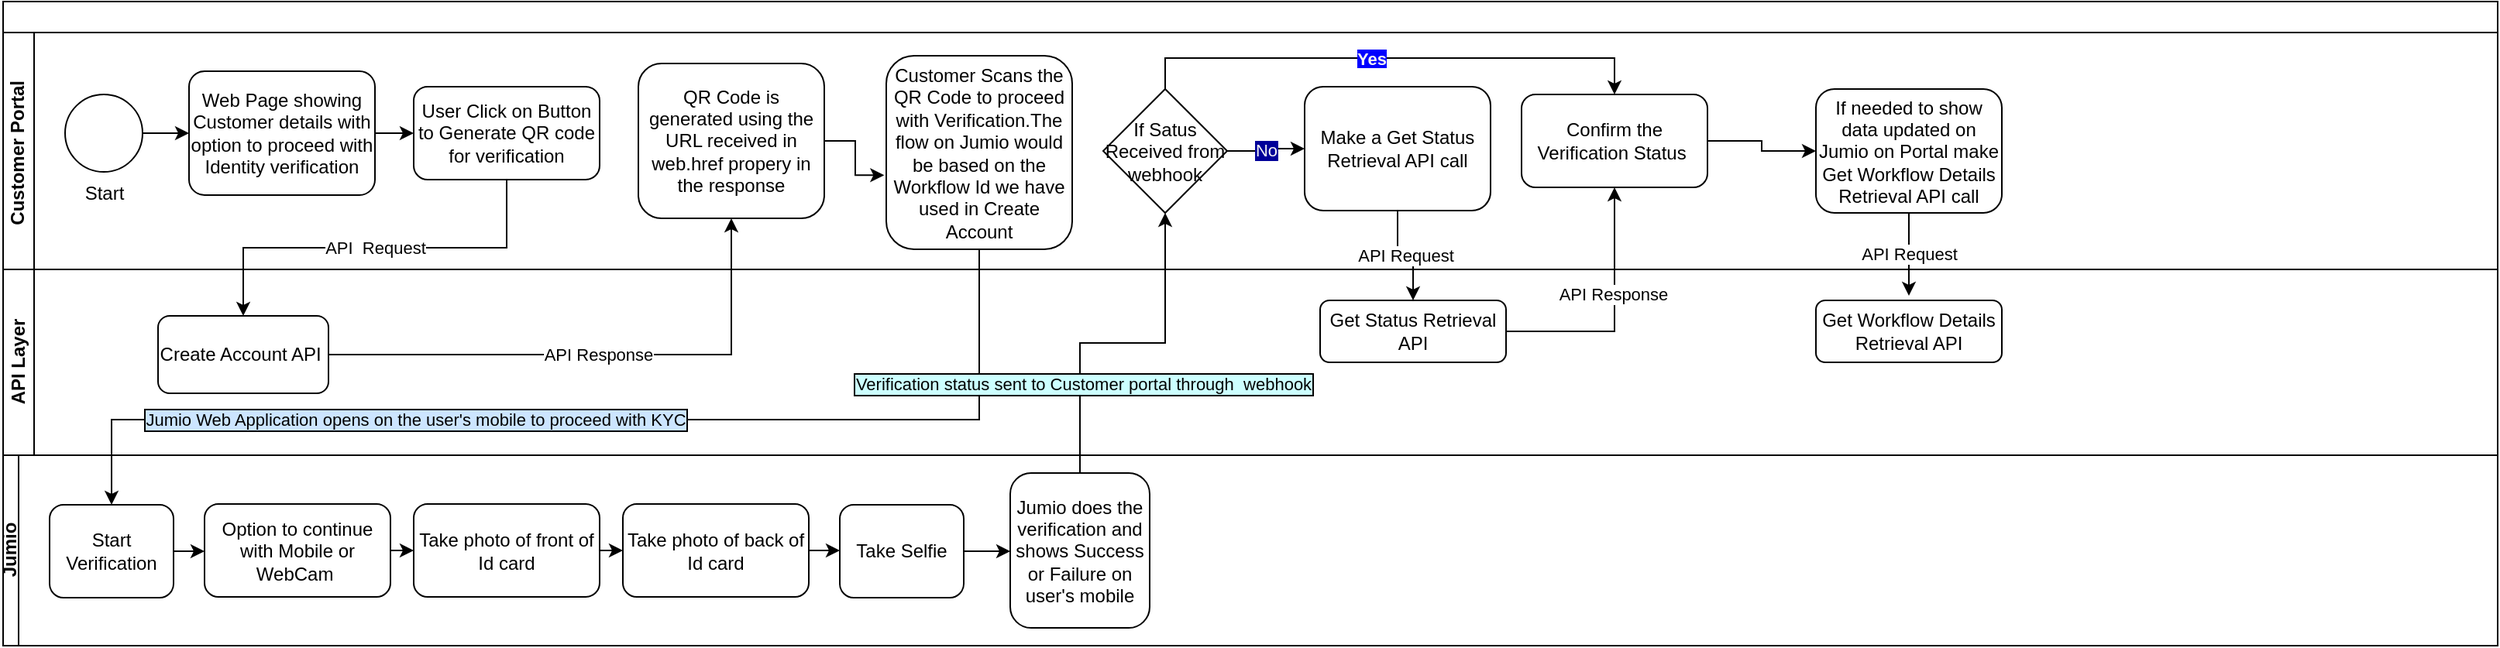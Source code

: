 <mxfile version="18.2.0" type="github" pages="2">
  <diagram id="0DOfvKG8S6cneYVyOeUs" name="Page-1">
    <mxGraphModel dx="782" dy="1568" grid="1" gridSize="10" guides="1" tooltips="1" connect="1" arrows="1" fold="1" page="1" pageScale="1" pageWidth="850" pageHeight="1100" math="0" shadow="0">
      <root>
        <mxCell id="0" />
        <mxCell id="1" parent="0" />
        <mxCell id="fhNnG0l1kMqkZGUSGfYO-2" value="" style="swimlane;html=1;childLayout=stackLayout;resizeParent=1;resizeParentMax=0;horizontal=1;startSize=20;horizontalStack=0;" vertex="1" parent="1">
          <mxGeometry x="80" y="-90" width="1610" height="416" as="geometry" />
        </mxCell>
        <mxCell id="fhNnG0l1kMqkZGUSGfYO-20" value="API&amp;nbsp; Request" style="edgeStyle=orthogonalEdgeStyle;rounded=0;orthogonalLoop=1;jettySize=auto;html=1;exitX=0.5;exitY=1;exitDx=0;exitDy=0;entryX=0.5;entryY=0;entryDx=0;entryDy=0;" edge="1" parent="fhNnG0l1kMqkZGUSGfYO-2" source="fhNnG0l1kMqkZGUSGfYO-16" target="fhNnG0l1kMqkZGUSGfYO-19">
          <mxGeometry relative="1" as="geometry" />
        </mxCell>
        <mxCell id="fhNnG0l1kMqkZGUSGfYO-22" value="API Response" style="edgeStyle=orthogonalEdgeStyle;rounded=0;orthogonalLoop=1;jettySize=auto;html=1;exitX=1;exitY=0.5;exitDx=0;exitDy=0;entryX=0.5;entryY=1;entryDx=0;entryDy=0;" edge="1" parent="fhNnG0l1kMqkZGUSGfYO-2" source="fhNnG0l1kMqkZGUSGfYO-19" target="fhNnG0l1kMqkZGUSGfYO-21">
          <mxGeometry relative="1" as="geometry" />
        </mxCell>
        <mxCell id="fhNnG0l1kMqkZGUSGfYO-37" style="edgeStyle=orthogonalEdgeStyle;rounded=0;orthogonalLoop=1;jettySize=auto;html=1;exitX=0.5;exitY=1;exitDx=0;exitDy=0;entryX=0.5;entryY=0;entryDx=0;entryDy=0;" edge="1" parent="fhNnG0l1kMqkZGUSGfYO-2" source="fhNnG0l1kMqkZGUSGfYO-24" target="fhNnG0l1kMqkZGUSGfYO-27">
          <mxGeometry relative="1" as="geometry">
            <mxPoint x="60" y="280" as="targetPoint" />
            <Array as="points">
              <mxPoint x="630" y="270" />
              <mxPoint x="70" y="270" />
            </Array>
          </mxGeometry>
        </mxCell>
        <mxCell id="fhNnG0l1kMqkZGUSGfYO-43" value="Jumio Web Application opens on the user&#39;s mobile to proceed with KYC" style="edgeLabel;html=1;align=center;verticalAlign=middle;resizable=0;points=[];labelBackgroundColor=#CCE5FF;labelBorderColor=default;" vertex="1" connectable="0" parent="fhNnG0l1kMqkZGUSGfYO-37">
          <mxGeometry x="0.308" relative="1" as="geometry">
            <mxPoint as="offset" />
          </mxGeometry>
        </mxCell>
        <mxCell id="fhNnG0l1kMqkZGUSGfYO-3" value="Customer Portal&amp;nbsp;" style="swimlane;html=1;startSize=20;horizontal=0;" vertex="1" parent="fhNnG0l1kMqkZGUSGfYO-2">
          <mxGeometry y="20" width="1610" height="153" as="geometry" />
        </mxCell>
        <mxCell id="fhNnG0l1kMqkZGUSGfYO-18" style="edgeStyle=orthogonalEdgeStyle;rounded=0;orthogonalLoop=1;jettySize=auto;html=1;exitX=1;exitY=0.5;exitDx=0;exitDy=0;exitPerimeter=0;entryX=0;entryY=0.5;entryDx=0;entryDy=0;" edge="1" parent="fhNnG0l1kMqkZGUSGfYO-3" source="fhNnG0l1kMqkZGUSGfYO-9" target="fhNnG0l1kMqkZGUSGfYO-16">
          <mxGeometry relative="1" as="geometry" />
        </mxCell>
        <mxCell id="fhNnG0l1kMqkZGUSGfYO-9" value="Web Page showing Customer details with option to proceed with Identity verification" style="points=[[0.25,0,0],[0.5,0,0],[0.75,0,0],[1,0.25,0],[1,0.5,0],[1,0.75,0],[0.75,1,0],[0.5,1,0],[0.25,1,0],[0,0.75,0],[0,0.5,0],[0,0.25,0]];shape=mxgraph.bpmn.task;whiteSpace=wrap;rectStyle=rounded;size=10;taskMarker=abstract;" vertex="1" parent="fhNnG0l1kMqkZGUSGfYO-3">
          <mxGeometry x="120" y="25" width="120" height="80" as="geometry" />
        </mxCell>
        <mxCell id="fhNnG0l1kMqkZGUSGfYO-17" style="edgeStyle=orthogonalEdgeStyle;rounded=0;orthogonalLoop=1;jettySize=auto;html=1;exitX=1;exitY=0.5;exitDx=0;exitDy=0;exitPerimeter=0;entryX=0;entryY=0.5;entryDx=0;entryDy=0;entryPerimeter=0;" edge="1" parent="fhNnG0l1kMqkZGUSGfYO-3" source="fhNnG0l1kMqkZGUSGfYO-10" target="fhNnG0l1kMqkZGUSGfYO-9">
          <mxGeometry relative="1" as="geometry" />
        </mxCell>
        <mxCell id="fhNnG0l1kMqkZGUSGfYO-10" value="Start" style="points=[[0.145,0.145,0],[0.5,0,0],[0.855,0.145,0],[1,0.5,0],[0.855,0.855,0],[0.5,1,0],[0.145,0.855,0],[0,0.5,0]];shape=mxgraph.bpmn.event;html=1;verticalLabelPosition=bottom;labelBackgroundColor=#ffffff;verticalAlign=top;align=center;perimeter=ellipsePerimeter;outlineConnect=0;aspect=fixed;outline=standard;symbol=general;" vertex="1" parent="fhNnG0l1kMqkZGUSGfYO-3">
          <mxGeometry x="40" y="40" width="50" height="50" as="geometry" />
        </mxCell>
        <mxCell id="fhNnG0l1kMqkZGUSGfYO-16" value="User Click on Button to Generate QR code for verification" style="rounded=1;whiteSpace=wrap;html=1;" vertex="1" parent="fhNnG0l1kMqkZGUSGfYO-3">
          <mxGeometry x="265" y="35" width="120" height="60" as="geometry" />
        </mxCell>
        <mxCell id="fhNnG0l1kMqkZGUSGfYO-25" style="edgeStyle=orthogonalEdgeStyle;rounded=0;orthogonalLoop=1;jettySize=auto;html=1;entryX=-0.011;entryY=0.617;entryDx=0;entryDy=0;entryPerimeter=0;" edge="1" parent="fhNnG0l1kMqkZGUSGfYO-3" source="fhNnG0l1kMqkZGUSGfYO-21" target="fhNnG0l1kMqkZGUSGfYO-24">
          <mxGeometry relative="1" as="geometry" />
        </mxCell>
        <mxCell id="fhNnG0l1kMqkZGUSGfYO-21" value="QR Code is generated using the URL received in web.href propery in the response" style="rounded=1;whiteSpace=wrap;html=1;" vertex="1" parent="fhNnG0l1kMqkZGUSGfYO-3">
          <mxGeometry x="410" y="20" width="120" height="100" as="geometry" />
        </mxCell>
        <mxCell id="fhNnG0l1kMqkZGUSGfYO-24" value="Customer Scans the QR Code to proceed with Verification.The flow on Jumio would be based on the Workflow Id we have used in Create Account" style="rounded=1;whiteSpace=wrap;html=1;" vertex="1" parent="fhNnG0l1kMqkZGUSGfYO-3">
          <mxGeometry x="570" y="15" width="120" height="125" as="geometry" />
        </mxCell>
        <mxCell id="J_5IZ1ZhDoMUDhB4Jlvp-22" value="No" style="edgeStyle=orthogonalEdgeStyle;rounded=0;orthogonalLoop=1;jettySize=auto;html=1;exitX=1;exitY=0.5;exitDx=0;exitDy=0;entryX=0;entryY=0.5;entryDx=0;entryDy=0;labelBackgroundColor=#000099;fontColor=#F5F5F5;" edge="1" parent="fhNnG0l1kMqkZGUSGfYO-3" source="J_5IZ1ZhDoMUDhB4Jlvp-4" target="J_5IZ1ZhDoMUDhB4Jlvp-18">
          <mxGeometry relative="1" as="geometry" />
        </mxCell>
        <mxCell id="J_5IZ1ZhDoMUDhB4Jlvp-4" value="If Satus Received from webhook" style="rhombus;whiteSpace=wrap;html=1;labelBackgroundColor=none;labelBorderColor=none;" vertex="1" parent="fhNnG0l1kMqkZGUSGfYO-3">
          <mxGeometry x="710" y="36.5" width="80" height="80" as="geometry" />
        </mxCell>
        <mxCell id="J_5IZ1ZhDoMUDhB4Jlvp-5" value="If needed to show data updated on Jumio on Portal make Get Workflow Details Retrieval API call" style="rounded=1;whiteSpace=wrap;html=1;labelBackgroundColor=none;labelBorderColor=none;" vertex="1" parent="fhNnG0l1kMqkZGUSGfYO-3">
          <mxGeometry x="1170" y="36.5" width="120" height="80" as="geometry" />
        </mxCell>
        <mxCell id="J_5IZ1ZhDoMUDhB4Jlvp-11" style="edgeStyle=orthogonalEdgeStyle;rounded=0;orthogonalLoop=1;jettySize=auto;html=1;exitX=0.5;exitY=0;exitDx=0;exitDy=0;fontColor=#F5F5F5;entryX=0.5;entryY=0;entryDx=0;entryDy=0;" edge="1" parent="fhNnG0l1kMqkZGUSGfYO-3" source="J_5IZ1ZhDoMUDhB4Jlvp-4" target="J_5IZ1ZhDoMUDhB4Jlvp-26">
          <mxGeometry relative="1" as="geometry">
            <mxPoint x="1040" y="10" as="targetPoint" />
          </mxGeometry>
        </mxCell>
        <mxCell id="J_5IZ1ZhDoMUDhB4Jlvp-13" value="&lt;span style=&quot;background-color: rgb(0, 0, 255);&quot;&gt;&lt;b&gt;Yes&lt;/b&gt;&lt;/span&gt;" style="edgeLabel;html=1;align=center;verticalAlign=middle;resizable=0;points=[];fontColor=#F5F5F5;" vertex="1" connectable="0" parent="J_5IZ1ZhDoMUDhB4Jlvp-11">
          <mxGeometry x="-0.084" relative="1" as="geometry">
            <mxPoint as="offset" />
          </mxGeometry>
        </mxCell>
        <mxCell id="J_5IZ1ZhDoMUDhB4Jlvp-18" value="Make a Get Status Retrieval API call" style="rounded=1;whiteSpace=wrap;html=1;labelBackgroundColor=none;labelBorderColor=none;" vertex="1" parent="fhNnG0l1kMqkZGUSGfYO-3">
          <mxGeometry x="840" y="35" width="120" height="80" as="geometry" />
        </mxCell>
        <mxCell id="J_5IZ1ZhDoMUDhB4Jlvp-31" style="edgeStyle=orthogonalEdgeStyle;rounded=0;orthogonalLoop=1;jettySize=auto;html=1;exitX=1;exitY=0.5;exitDx=0;exitDy=0;entryX=0;entryY=0.5;entryDx=0;entryDy=0;labelBackgroundColor=#FFFFFF;fontColor=#000000;" edge="1" parent="fhNnG0l1kMqkZGUSGfYO-3" source="J_5IZ1ZhDoMUDhB4Jlvp-26" target="J_5IZ1ZhDoMUDhB4Jlvp-5">
          <mxGeometry relative="1" as="geometry" />
        </mxCell>
        <mxCell id="J_5IZ1ZhDoMUDhB4Jlvp-26" value="Confirm the Verification Status&amp;nbsp;" style="rounded=1;whiteSpace=wrap;html=1;labelBackgroundColor=#FFFFFF;labelBorderColor=none;fontColor=#000000;" vertex="1" parent="fhNnG0l1kMqkZGUSGfYO-3">
          <mxGeometry x="980" y="40" width="120" height="60" as="geometry" />
        </mxCell>
        <mxCell id="fhNnG0l1kMqkZGUSGfYO-4" value="API Layer" style="swimlane;html=1;startSize=20;horizontal=0;" vertex="1" parent="fhNnG0l1kMqkZGUSGfYO-2">
          <mxGeometry y="173" width="1610" height="120" as="geometry" />
        </mxCell>
        <mxCell id="fhNnG0l1kMqkZGUSGfYO-19" value="Create Account API&amp;nbsp;" style="rounded=1;whiteSpace=wrap;html=1;" vertex="1" parent="fhNnG0l1kMqkZGUSGfYO-4">
          <mxGeometry x="100" y="30" width="110" height="50" as="geometry" />
        </mxCell>
        <mxCell id="J_5IZ1ZhDoMUDhB4Jlvp-23" value="Get Status Retrieval API" style="rounded=1;whiteSpace=wrap;html=1;labelBackgroundColor=#FFFFFF;labelBorderColor=none;fontColor=#000000;" vertex="1" parent="fhNnG0l1kMqkZGUSGfYO-4">
          <mxGeometry x="850" y="20" width="120" height="40" as="geometry" />
        </mxCell>
        <mxCell id="J_5IZ1ZhDoMUDhB4Jlvp-32" value="Get Workflow Details Retrieval API" style="rounded=1;whiteSpace=wrap;html=1;labelBackgroundColor=#FFFFFF;labelBorderColor=none;fontColor=#000000;" vertex="1" parent="fhNnG0l1kMqkZGUSGfYO-4">
          <mxGeometry x="1170" y="20" width="120" height="40" as="geometry" />
        </mxCell>
        <mxCell id="fhNnG0l1kMqkZGUSGfYO-5" value="Jumio" style="swimlane;html=1;startSize=10;horizontal=0;" vertex="1" parent="fhNnG0l1kMqkZGUSGfYO-2">
          <mxGeometry y="293" width="1610" height="123" as="geometry">
            <mxRectangle y="293" width="722" height="20" as="alternateBounds" />
          </mxGeometry>
        </mxCell>
        <mxCell id="fhNnG0l1kMqkZGUSGfYO-33" style="edgeStyle=orthogonalEdgeStyle;rounded=0;orthogonalLoop=1;jettySize=auto;html=1;exitX=1;exitY=0.5;exitDx=0;exitDy=0;entryX=0;entryY=0.5;entryDx=0;entryDy=0;" edge="1" parent="fhNnG0l1kMqkZGUSGfYO-5" source="fhNnG0l1kMqkZGUSGfYO-27" target="fhNnG0l1kMqkZGUSGfYO-29">
          <mxGeometry relative="1" as="geometry" />
        </mxCell>
        <mxCell id="fhNnG0l1kMqkZGUSGfYO-27" value="Start Verification" style="rounded=1;whiteSpace=wrap;html=1;" vertex="1" parent="fhNnG0l1kMqkZGUSGfYO-5">
          <mxGeometry x="30" y="32" width="80" height="60" as="geometry" />
        </mxCell>
        <mxCell id="fhNnG0l1kMqkZGUSGfYO-34" style="edgeStyle=orthogonalEdgeStyle;rounded=0;orthogonalLoop=1;jettySize=auto;html=1;exitX=1;exitY=0.5;exitDx=0;exitDy=0;entryX=0;entryY=0.5;entryDx=0;entryDy=0;" edge="1" parent="fhNnG0l1kMqkZGUSGfYO-5" source="fhNnG0l1kMqkZGUSGfYO-29" target="fhNnG0l1kMqkZGUSGfYO-30">
          <mxGeometry relative="1" as="geometry" />
        </mxCell>
        <mxCell id="fhNnG0l1kMqkZGUSGfYO-29" value="Option to continue with Mobile or WebCam&amp;nbsp;" style="rounded=1;whiteSpace=wrap;html=1;" vertex="1" parent="fhNnG0l1kMqkZGUSGfYO-5">
          <mxGeometry x="130" y="31.5" width="120" height="60" as="geometry" />
        </mxCell>
        <mxCell id="fhNnG0l1kMqkZGUSGfYO-35" style="edgeStyle=orthogonalEdgeStyle;rounded=0;orthogonalLoop=1;jettySize=auto;html=1;exitX=1;exitY=0.5;exitDx=0;exitDy=0;entryX=0;entryY=0.5;entryDx=0;entryDy=0;" edge="1" parent="fhNnG0l1kMqkZGUSGfYO-5" source="fhNnG0l1kMqkZGUSGfYO-30" target="fhNnG0l1kMqkZGUSGfYO-31">
          <mxGeometry relative="1" as="geometry" />
        </mxCell>
        <mxCell id="fhNnG0l1kMqkZGUSGfYO-30" value="Take photo of front of Id card" style="rounded=1;whiteSpace=wrap;html=1;" vertex="1" parent="fhNnG0l1kMqkZGUSGfYO-5">
          <mxGeometry x="265" y="31.5" width="120" height="60" as="geometry" />
        </mxCell>
        <mxCell id="fhNnG0l1kMqkZGUSGfYO-36" style="edgeStyle=orthogonalEdgeStyle;rounded=0;orthogonalLoop=1;jettySize=auto;html=1;exitX=1;exitY=0.5;exitDx=0;exitDy=0;entryX=0;entryY=0.5;entryDx=0;entryDy=0;" edge="1" parent="fhNnG0l1kMqkZGUSGfYO-5" source="fhNnG0l1kMqkZGUSGfYO-31" target="fhNnG0l1kMqkZGUSGfYO-32">
          <mxGeometry relative="1" as="geometry" />
        </mxCell>
        <mxCell id="fhNnG0l1kMqkZGUSGfYO-31" value="Take photo of back of Id card" style="rounded=1;whiteSpace=wrap;html=1;" vertex="1" parent="fhNnG0l1kMqkZGUSGfYO-5">
          <mxGeometry x="400" y="31.5" width="120" height="60" as="geometry" />
        </mxCell>
        <mxCell id="fhNnG0l1kMqkZGUSGfYO-32" value="Take Selfie" style="rounded=1;whiteSpace=wrap;html=1;" vertex="1" parent="fhNnG0l1kMqkZGUSGfYO-5">
          <mxGeometry x="540" y="32" width="80" height="60" as="geometry" />
        </mxCell>
        <mxCell id="fhNnG0l1kMqkZGUSGfYO-39" value="Jumio does the verification and shows Success or Failure on user&#39;s mobile" style="rounded=1;whiteSpace=wrap;html=1;" vertex="1" parent="fhNnG0l1kMqkZGUSGfYO-5">
          <mxGeometry x="650" y="11.5" width="90" height="100" as="geometry" />
        </mxCell>
        <mxCell id="fhNnG0l1kMqkZGUSGfYO-42" style="edgeStyle=orthogonalEdgeStyle;rounded=0;orthogonalLoop=1;jettySize=auto;html=1;exitX=1;exitY=0.5;exitDx=0;exitDy=0;entryX=0;entryY=0.5;entryDx=0;entryDy=0;" edge="1" parent="fhNnG0l1kMqkZGUSGfYO-5" source="fhNnG0l1kMqkZGUSGfYO-32" target="fhNnG0l1kMqkZGUSGfYO-39">
          <mxGeometry relative="1" as="geometry">
            <mxPoint x="630" y="62" as="targetPoint" />
          </mxGeometry>
        </mxCell>
        <mxCell id="J_5IZ1ZhDoMUDhB4Jlvp-2" style="edgeStyle=orthogonalEdgeStyle;rounded=0;orthogonalLoop=1;jettySize=auto;html=1;exitX=0.5;exitY=0;exitDx=0;exitDy=0;entryX=0.5;entryY=1;entryDx=0;entryDy=0;" edge="1" parent="fhNnG0l1kMqkZGUSGfYO-2" source="fhNnG0l1kMqkZGUSGfYO-39" target="J_5IZ1ZhDoMUDhB4Jlvp-4">
          <mxGeometry relative="1" as="geometry">
            <mxPoint x="735" y="105" as="targetPoint" />
          </mxGeometry>
        </mxCell>
        <mxCell id="J_5IZ1ZhDoMUDhB4Jlvp-3" value="Verification status sent to Customer portal through&amp;nbsp; webhook" style="edgeLabel;html=1;align=center;verticalAlign=middle;resizable=0;points=[];labelBorderColor=default;labelBackgroundColor=#CCFFFF;" vertex="1" connectable="0" parent="J_5IZ1ZhDoMUDhB4Jlvp-2">
          <mxGeometry x="-0.481" y="-2" relative="1" as="geometry">
            <mxPoint as="offset" />
          </mxGeometry>
        </mxCell>
        <mxCell id="J_5IZ1ZhDoMUDhB4Jlvp-27" style="edgeStyle=orthogonalEdgeStyle;rounded=0;orthogonalLoop=1;jettySize=auto;html=1;exitX=1;exitY=0.5;exitDx=0;exitDy=0;entryX=0.5;entryY=1;entryDx=0;entryDy=0;labelBackgroundColor=#000099;fontColor=#000000;" edge="1" parent="fhNnG0l1kMqkZGUSGfYO-2" source="J_5IZ1ZhDoMUDhB4Jlvp-23" target="J_5IZ1ZhDoMUDhB4Jlvp-26">
          <mxGeometry relative="1" as="geometry" />
        </mxCell>
        <mxCell id="J_5IZ1ZhDoMUDhB4Jlvp-30" value="API Response" style="edgeLabel;html=1;align=center;verticalAlign=middle;resizable=0;points=[];fontColor=#000000;" vertex="1" connectable="0" parent="J_5IZ1ZhDoMUDhB4Jlvp-27">
          <mxGeometry x="0.158" y="1" relative="1" as="geometry">
            <mxPoint as="offset" />
          </mxGeometry>
        </mxCell>
        <mxCell id="J_5IZ1ZhDoMUDhB4Jlvp-29" value="API Request" style="edgeStyle=orthogonalEdgeStyle;rounded=0;orthogonalLoop=1;jettySize=auto;html=1;exitX=0.5;exitY=1;exitDx=0;exitDy=0;entryX=0.5;entryY=0;entryDx=0;entryDy=0;labelBackgroundColor=#FFFFFF;fontColor=#000000;" edge="1" parent="fhNnG0l1kMqkZGUSGfYO-2" source="J_5IZ1ZhDoMUDhB4Jlvp-18" target="J_5IZ1ZhDoMUDhB4Jlvp-23">
          <mxGeometry relative="1" as="geometry" />
        </mxCell>
        <mxCell id="J_5IZ1ZhDoMUDhB4Jlvp-33" value="API Request" style="edgeStyle=orthogonalEdgeStyle;rounded=0;orthogonalLoop=1;jettySize=auto;html=1;exitX=0.5;exitY=1;exitDx=0;exitDy=0;labelBackgroundColor=#FFFFFF;fontColor=#000000;" edge="1" parent="1" source="J_5IZ1ZhDoMUDhB4Jlvp-5">
          <mxGeometry relative="1" as="geometry">
            <mxPoint x="1310" y="100" as="targetPoint" />
          </mxGeometry>
        </mxCell>
      </root>
    </mxGraphModel>
  </diagram>
  <diagram id="sp5i8iMyeNt0lhRpk66X" name="Page-2">
    <mxGraphModel dx="782" dy="1568" grid="1" gridSize="10" guides="1" tooltips="1" connect="1" arrows="1" fold="1" page="1" pageScale="1" pageWidth="850" pageHeight="1100" math="0" shadow="0">
      <root>
        <mxCell id="0" />
        <mxCell id="1" parent="0" />
        <mxCell id="2KIn8ZoHIwLh7c1z-fwR-1" value="" style="swimlane;html=1;childLayout=stackLayout;resizeParent=1;resizeParentMax=0;horizontal=1;startSize=20;horizontalStack=0;" vertex="1" parent="1">
          <mxGeometry x="40" y="-60" width="770" height="416" as="geometry" />
        </mxCell>
        <mxCell id="2KIn8ZoHIwLh7c1z-fwR-2" value="Customer Portal&amp;nbsp;" style="swimlane;html=1;startSize=20;horizontal=0;" vertex="1" parent="2KIn8ZoHIwLh7c1z-fwR-1">
          <mxGeometry y="20" width="770" height="153" as="geometry" />
        </mxCell>
        <mxCell id="2KIn8ZoHIwLh7c1z-fwR-3" style="edgeStyle=orthogonalEdgeStyle;rounded=0;orthogonalLoop=1;jettySize=auto;html=1;exitX=1;exitY=0.5;exitDx=0;exitDy=0;exitPerimeter=0;entryX=0;entryY=0.5;entryDx=0;entryDy=0;" edge="1" parent="2KIn8ZoHIwLh7c1z-fwR-2" source="2KIn8ZoHIwLh7c1z-fwR-4" target="2KIn8ZoHIwLh7c1z-fwR-7">
          <mxGeometry relative="1" as="geometry" />
        </mxCell>
        <mxCell id="2KIn8ZoHIwLh7c1z-fwR-4" value="Web Page showing Customer details with option to proceed with Identity verification" style="points=[[0.25,0,0],[0.5,0,0],[0.75,0,0],[1,0.25,0],[1,0.5,0],[1,0.75,0],[0.75,1,0],[0.5,1,0],[0.25,1,0],[0,0.75,0],[0,0.5,0],[0,0.25,0]];shape=mxgraph.bpmn.task;whiteSpace=wrap;rectStyle=rounded;size=10;taskMarker=abstract;" vertex="1" parent="2KIn8ZoHIwLh7c1z-fwR-2">
          <mxGeometry x="120" y="25" width="120" height="80" as="geometry" />
        </mxCell>
        <mxCell id="2KIn8ZoHIwLh7c1z-fwR-5" style="edgeStyle=orthogonalEdgeStyle;rounded=0;orthogonalLoop=1;jettySize=auto;html=1;exitX=1;exitY=0.5;exitDx=0;exitDy=0;exitPerimeter=0;entryX=0;entryY=0.5;entryDx=0;entryDy=0;entryPerimeter=0;" edge="1" parent="2KIn8ZoHIwLh7c1z-fwR-2" target="2KIn8ZoHIwLh7c1z-fwR-4">
          <mxGeometry relative="1" as="geometry">
            <mxPoint x="90" y="65" as="sourcePoint" />
          </mxGeometry>
        </mxCell>
        <mxCell id="2KIn8ZoHIwLh7c1z-fwR-7" value="User Click on Button to Generate QR code for verification" style="rounded=1;whiteSpace=wrap;html=1;" vertex="1" parent="2KIn8ZoHIwLh7c1z-fwR-2">
          <mxGeometry x="265" y="35" width="120" height="60" as="geometry" />
        </mxCell>
        <mxCell id="2KIn8ZoHIwLh7c1z-fwR-8" style="edgeStyle=orthogonalEdgeStyle;rounded=0;orthogonalLoop=1;jettySize=auto;html=1;entryX=-0.011;entryY=0.617;entryDx=0;entryDy=0;entryPerimeter=0;" edge="1" parent="2KIn8ZoHIwLh7c1z-fwR-2" source="2KIn8ZoHIwLh7c1z-fwR-9" target="2KIn8ZoHIwLh7c1z-fwR-10">
          <mxGeometry relative="1" as="geometry" />
        </mxCell>
        <mxCell id="2KIn8ZoHIwLh7c1z-fwR-9" value="QR Code is generated using the URL received in web.href propery in the response" style="rounded=1;whiteSpace=wrap;html=1;" vertex="1" parent="2KIn8ZoHIwLh7c1z-fwR-2">
          <mxGeometry x="410" y="20" width="120" height="100" as="geometry" />
        </mxCell>
        <mxCell id="2KIn8ZoHIwLh7c1z-fwR-10" value="Customer Scans the QR Code to proceed with Verification.The flow on Jumio would be based on the Workflow Id we have used in Create Account" style="rounded=1;whiteSpace=wrap;html=1;" vertex="1" parent="2KIn8ZoHIwLh7c1z-fwR-2">
          <mxGeometry x="570" y="15" width="120" height="125" as="geometry" />
        </mxCell>
        <mxCell id="8QJE4KOzDVM08NLugpd7-1" value="Continued" style="points=[[0.145,0.145,0],[0.5,0,0],[0.855,0.145,0],[1,0.5,0],[0.855,0.855,0],[0.5,1,0],[0.145,0.855,0],[0,0.5,0]];shape=mxgraph.bpmn.event;html=1;verticalLabelPosition=bottom;labelBackgroundColor=#ffffff;verticalAlign=top;align=center;perimeter=ellipsePerimeter;outlineConnect=0;aspect=fixed;outline=throwing;symbol=general;" vertex="1" parent="2KIn8ZoHIwLh7c1z-fwR-2">
          <mxGeometry x="40" y="45" width="50" height="50" as="geometry" />
        </mxCell>
        <mxCell id="2KIn8ZoHIwLh7c1z-fwR-11" value="CreateAccount API&amp;nbsp;" style="swimlane;html=1;startSize=20;horizontal=0;" vertex="1" parent="2KIn8ZoHIwLh7c1z-fwR-1">
          <mxGeometry y="173" width="770" height="120" as="geometry" />
        </mxCell>
        <mxCell id="2KIn8ZoHIwLh7c1z-fwR-12" value="Create Account API&amp;nbsp;" style="rounded=1;whiteSpace=wrap;html=1;" vertex="1" parent="2KIn8ZoHIwLh7c1z-fwR-11">
          <mxGeometry x="100" y="30" width="120" height="60" as="geometry" />
        </mxCell>
        <mxCell id="2KIn8ZoHIwLh7c1z-fwR-13" value="API&amp;nbsp; Request" style="edgeStyle=orthogonalEdgeStyle;rounded=0;orthogonalLoop=1;jettySize=auto;html=1;exitX=0.5;exitY=1;exitDx=0;exitDy=0;entryX=0.5;entryY=0;entryDx=0;entryDy=0;" edge="1" parent="2KIn8ZoHIwLh7c1z-fwR-1" source="2KIn8ZoHIwLh7c1z-fwR-7" target="2KIn8ZoHIwLh7c1z-fwR-12">
          <mxGeometry relative="1" as="geometry" />
        </mxCell>
        <mxCell id="2KIn8ZoHIwLh7c1z-fwR-14" value="API Response" style="edgeStyle=orthogonalEdgeStyle;rounded=0;orthogonalLoop=1;jettySize=auto;html=1;exitX=1;exitY=0.5;exitDx=0;exitDy=0;entryX=0.5;entryY=1;entryDx=0;entryDy=0;" edge="1" parent="2KIn8ZoHIwLh7c1z-fwR-1" source="2KIn8ZoHIwLh7c1z-fwR-12" target="2KIn8ZoHIwLh7c1z-fwR-9">
          <mxGeometry relative="1" as="geometry" />
        </mxCell>
        <mxCell id="2KIn8ZoHIwLh7c1z-fwR-15" style="edgeStyle=orthogonalEdgeStyle;rounded=0;orthogonalLoop=1;jettySize=auto;html=1;exitX=0.5;exitY=1;exitDx=0;exitDy=0;entryX=0.5;entryY=0;entryDx=0;entryDy=0;" edge="1" parent="2KIn8ZoHIwLh7c1z-fwR-1" source="2KIn8ZoHIwLh7c1z-fwR-10" target="2KIn8ZoHIwLh7c1z-fwR-19">
          <mxGeometry relative="1" as="geometry">
            <mxPoint x="60" y="280" as="targetPoint" />
            <Array as="points">
              <mxPoint x="630" y="270" />
              <mxPoint x="70" y="270" />
            </Array>
          </mxGeometry>
        </mxCell>
        <mxCell id="2KIn8ZoHIwLh7c1z-fwR-16" value="Jumio Web Application opens on the user&#39;s mobile to proceed with KYC" style="edgeLabel;html=1;align=center;verticalAlign=middle;resizable=0;points=[];" vertex="1" connectable="0" parent="2KIn8ZoHIwLh7c1z-fwR-15">
          <mxGeometry x="0.308" relative="1" as="geometry">
            <mxPoint as="offset" />
          </mxGeometry>
        </mxCell>
        <mxCell id="2KIn8ZoHIwLh7c1z-fwR-17" value="Jumio" style="swimlane;html=1;startSize=10;horizontal=0;" vertex="1" parent="2KIn8ZoHIwLh7c1z-fwR-1">
          <mxGeometry y="293" width="770" height="123" as="geometry">
            <mxRectangle y="293" width="722" height="20" as="alternateBounds" />
          </mxGeometry>
        </mxCell>
        <mxCell id="2KIn8ZoHIwLh7c1z-fwR-18" style="edgeStyle=orthogonalEdgeStyle;rounded=0;orthogonalLoop=1;jettySize=auto;html=1;exitX=1;exitY=0.5;exitDx=0;exitDy=0;entryX=0;entryY=0.5;entryDx=0;entryDy=0;" edge="1" parent="2KIn8ZoHIwLh7c1z-fwR-17" source="2KIn8ZoHIwLh7c1z-fwR-19" target="2KIn8ZoHIwLh7c1z-fwR-21">
          <mxGeometry relative="1" as="geometry" />
        </mxCell>
        <mxCell id="2KIn8ZoHIwLh7c1z-fwR-19" value="Start Verification" style="rounded=1;whiteSpace=wrap;html=1;" vertex="1" parent="2KIn8ZoHIwLh7c1z-fwR-17">
          <mxGeometry x="30" y="32" width="80" height="60" as="geometry" />
        </mxCell>
        <mxCell id="2KIn8ZoHIwLh7c1z-fwR-20" style="edgeStyle=orthogonalEdgeStyle;rounded=0;orthogonalLoop=1;jettySize=auto;html=1;exitX=1;exitY=0.5;exitDx=0;exitDy=0;entryX=0;entryY=0.5;entryDx=0;entryDy=0;" edge="1" parent="2KIn8ZoHIwLh7c1z-fwR-17" source="2KIn8ZoHIwLh7c1z-fwR-21" target="2KIn8ZoHIwLh7c1z-fwR-23">
          <mxGeometry relative="1" as="geometry" />
        </mxCell>
        <mxCell id="2KIn8ZoHIwLh7c1z-fwR-21" value="Option to continue with Mobile or WebCam&amp;nbsp;" style="rounded=1;whiteSpace=wrap;html=1;" vertex="1" parent="2KIn8ZoHIwLh7c1z-fwR-17">
          <mxGeometry x="130" y="31.5" width="120" height="60" as="geometry" />
        </mxCell>
        <mxCell id="2KIn8ZoHIwLh7c1z-fwR-22" style="edgeStyle=orthogonalEdgeStyle;rounded=0;orthogonalLoop=1;jettySize=auto;html=1;exitX=1;exitY=0.5;exitDx=0;exitDy=0;entryX=0;entryY=0.5;entryDx=0;entryDy=0;" edge="1" parent="2KIn8ZoHIwLh7c1z-fwR-17" source="2KIn8ZoHIwLh7c1z-fwR-23" target="2KIn8ZoHIwLh7c1z-fwR-25">
          <mxGeometry relative="1" as="geometry" />
        </mxCell>
        <mxCell id="2KIn8ZoHIwLh7c1z-fwR-23" value="Take photo of front of Id card" style="rounded=1;whiteSpace=wrap;html=1;" vertex="1" parent="2KIn8ZoHIwLh7c1z-fwR-17">
          <mxGeometry x="265" y="31.5" width="120" height="60" as="geometry" />
        </mxCell>
        <mxCell id="2KIn8ZoHIwLh7c1z-fwR-24" style="edgeStyle=orthogonalEdgeStyle;rounded=0;orthogonalLoop=1;jettySize=auto;html=1;exitX=1;exitY=0.5;exitDx=0;exitDy=0;entryX=0;entryY=0.5;entryDx=0;entryDy=0;" edge="1" parent="2KIn8ZoHIwLh7c1z-fwR-17" source="2KIn8ZoHIwLh7c1z-fwR-25" target="2KIn8ZoHIwLh7c1z-fwR-26">
          <mxGeometry relative="1" as="geometry" />
        </mxCell>
        <mxCell id="2KIn8ZoHIwLh7c1z-fwR-25" value="Take photo of back of Id card" style="rounded=1;whiteSpace=wrap;html=1;" vertex="1" parent="2KIn8ZoHIwLh7c1z-fwR-17">
          <mxGeometry x="400" y="31.5" width="120" height="60" as="geometry" />
        </mxCell>
        <mxCell id="2KIn8ZoHIwLh7c1z-fwR-26" value="Take Selfie" style="rounded=1;whiteSpace=wrap;html=1;" vertex="1" parent="2KIn8ZoHIwLh7c1z-fwR-17">
          <mxGeometry x="540" y="32" width="80" height="60" as="geometry" />
        </mxCell>
        <mxCell id="2KIn8ZoHIwLh7c1z-fwR-27" value="Jumio does the verification and shows Success or Failure on user&#39;s mobile" style="rounded=1;whiteSpace=wrap;html=1;" vertex="1" parent="2KIn8ZoHIwLh7c1z-fwR-17">
          <mxGeometry x="650" y="11.5" width="90" height="100" as="geometry" />
        </mxCell>
        <mxCell id="2KIn8ZoHIwLh7c1z-fwR-28" style="edgeStyle=orthogonalEdgeStyle;rounded=0;orthogonalLoop=1;jettySize=auto;html=1;exitX=1;exitY=0.5;exitDx=0;exitDy=0;entryX=0;entryY=0.5;entryDx=0;entryDy=0;" edge="1" parent="2KIn8ZoHIwLh7c1z-fwR-17" source="2KIn8ZoHIwLh7c1z-fwR-26" target="2KIn8ZoHIwLh7c1z-fwR-27">
          <mxGeometry relative="1" as="geometry">
            <mxPoint x="630" y="62" as="targetPoint" />
          </mxGeometry>
        </mxCell>
      </root>
    </mxGraphModel>
  </diagram>
</mxfile>
